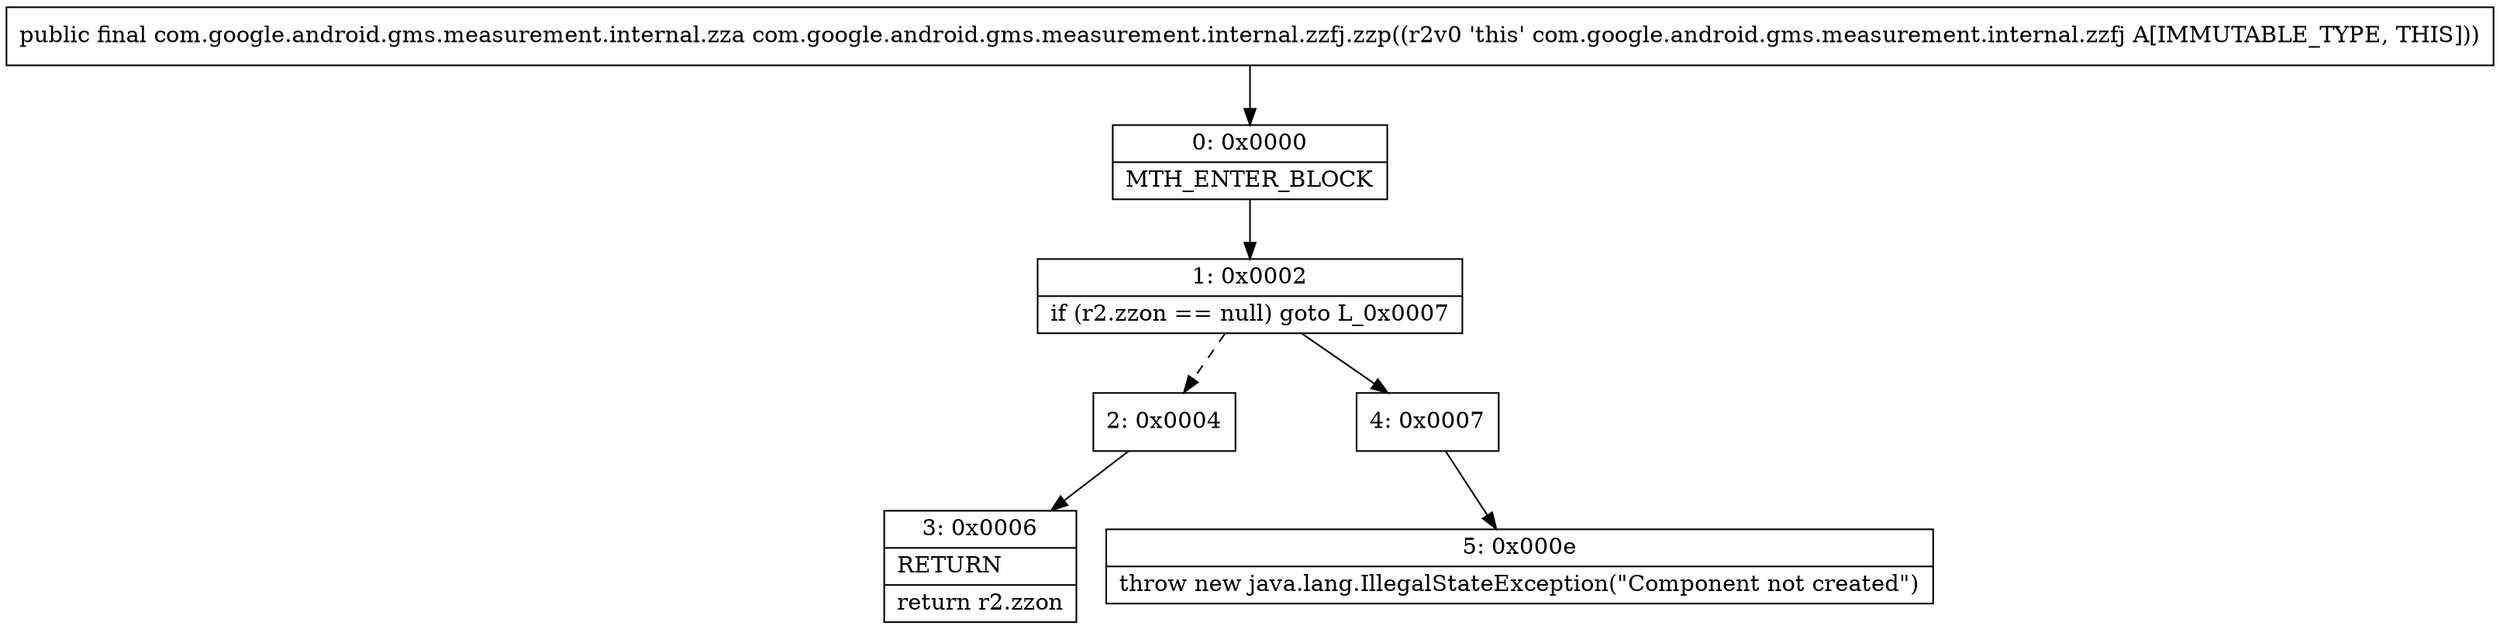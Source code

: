 digraph "CFG forcom.google.android.gms.measurement.internal.zzfj.zzp()Lcom\/google\/android\/gms\/measurement\/internal\/zza;" {
Node_0 [shape=record,label="{0\:\ 0x0000|MTH_ENTER_BLOCK\l}"];
Node_1 [shape=record,label="{1\:\ 0x0002|if (r2.zzon == null) goto L_0x0007\l}"];
Node_2 [shape=record,label="{2\:\ 0x0004}"];
Node_3 [shape=record,label="{3\:\ 0x0006|RETURN\l|return r2.zzon\l}"];
Node_4 [shape=record,label="{4\:\ 0x0007}"];
Node_5 [shape=record,label="{5\:\ 0x000e|throw new java.lang.IllegalStateException(\"Component not created\")\l}"];
MethodNode[shape=record,label="{public final com.google.android.gms.measurement.internal.zza com.google.android.gms.measurement.internal.zzfj.zzp((r2v0 'this' com.google.android.gms.measurement.internal.zzfj A[IMMUTABLE_TYPE, THIS])) }"];
MethodNode -> Node_0;
Node_0 -> Node_1;
Node_1 -> Node_2[style=dashed];
Node_1 -> Node_4;
Node_2 -> Node_3;
Node_4 -> Node_5;
}

